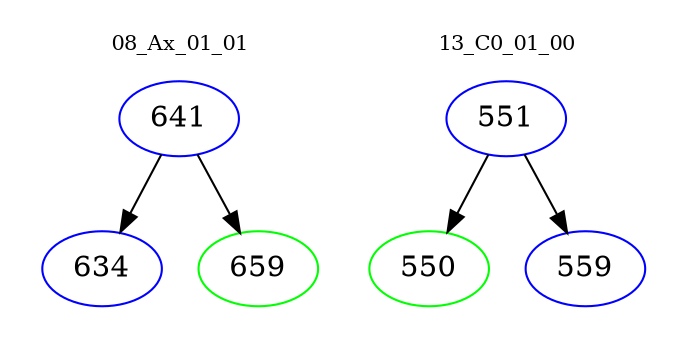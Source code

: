 digraph{
subgraph cluster_0 {
color = white
label = "08_Ax_01_01";
fontsize=10;
T0_641 [label="641", color="blue"]
T0_641 -> T0_634 [color="black"]
T0_634 [label="634", color="blue"]
T0_641 -> T0_659 [color="black"]
T0_659 [label="659", color="green"]
}
subgraph cluster_1 {
color = white
label = "13_C0_01_00";
fontsize=10;
T1_551 [label="551", color="blue"]
T1_551 -> T1_550 [color="black"]
T1_550 [label="550", color="green"]
T1_551 -> T1_559 [color="black"]
T1_559 [label="559", color="blue"]
}
}
